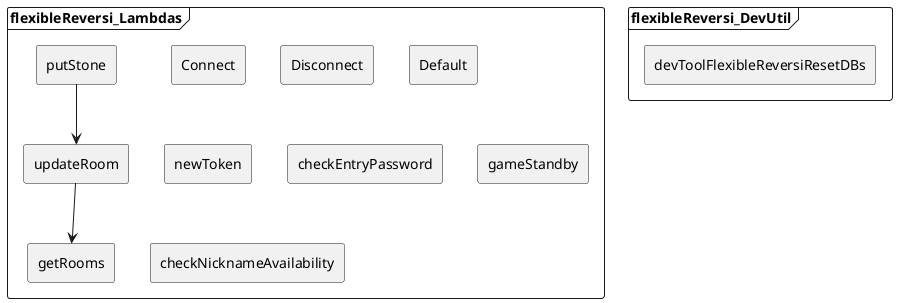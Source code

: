 @startuml lambda_relations

frame flexibleReversi_Lambdas {
    agent Connect
    agent Disconnect
    agent Default
    agent newToken
    agent getRooms
    agent updateRoom
    agent checkEntryPassword
    agent gameStandby
    agent checkNicknameAvailability
    agent putStone

    updateRoom --> getRooms
    putStone --> updateRoom
}

frame flexibleReversi_DevUtil {
    agent devToolFlexibleReversiResetDBs
}

@enduml

